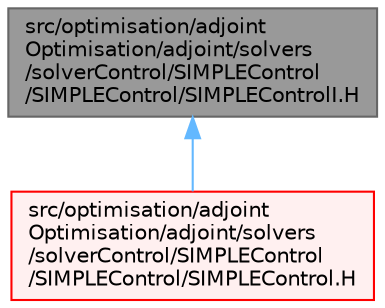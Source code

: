 digraph "src/optimisation/adjointOptimisation/adjoint/solvers/solverControl/SIMPLEControl/SIMPLEControl/SIMPLEControlI.H"
{
 // LATEX_PDF_SIZE
  bgcolor="transparent";
  edge [fontname=Helvetica,fontsize=10,labelfontname=Helvetica,labelfontsize=10];
  node [fontname=Helvetica,fontsize=10,shape=box,height=0.2,width=0.4];
  Node1 [id="Node000001",label="src/optimisation/adjoint\lOptimisation/adjoint/solvers\l/solverControl/SIMPLEControl\l/SIMPLEControl/SIMPLEControlI.H",height=0.2,width=0.4,color="gray40", fillcolor="grey60", style="filled", fontcolor="black",tooltip=" "];
  Node1 -> Node2 [id="edge1_Node000001_Node000002",dir="back",color="steelblue1",style="solid",tooltip=" "];
  Node2 [id="Node000002",label="src/optimisation/adjoint\lOptimisation/adjoint/solvers\l/solverControl/SIMPLEControl\l/SIMPLEControl/SIMPLEControl.H",height=0.2,width=0.4,color="red", fillcolor="#FFF0F0", style="filled",URL="$SIMPLEControl_8H.html",tooltip=" "];
}
